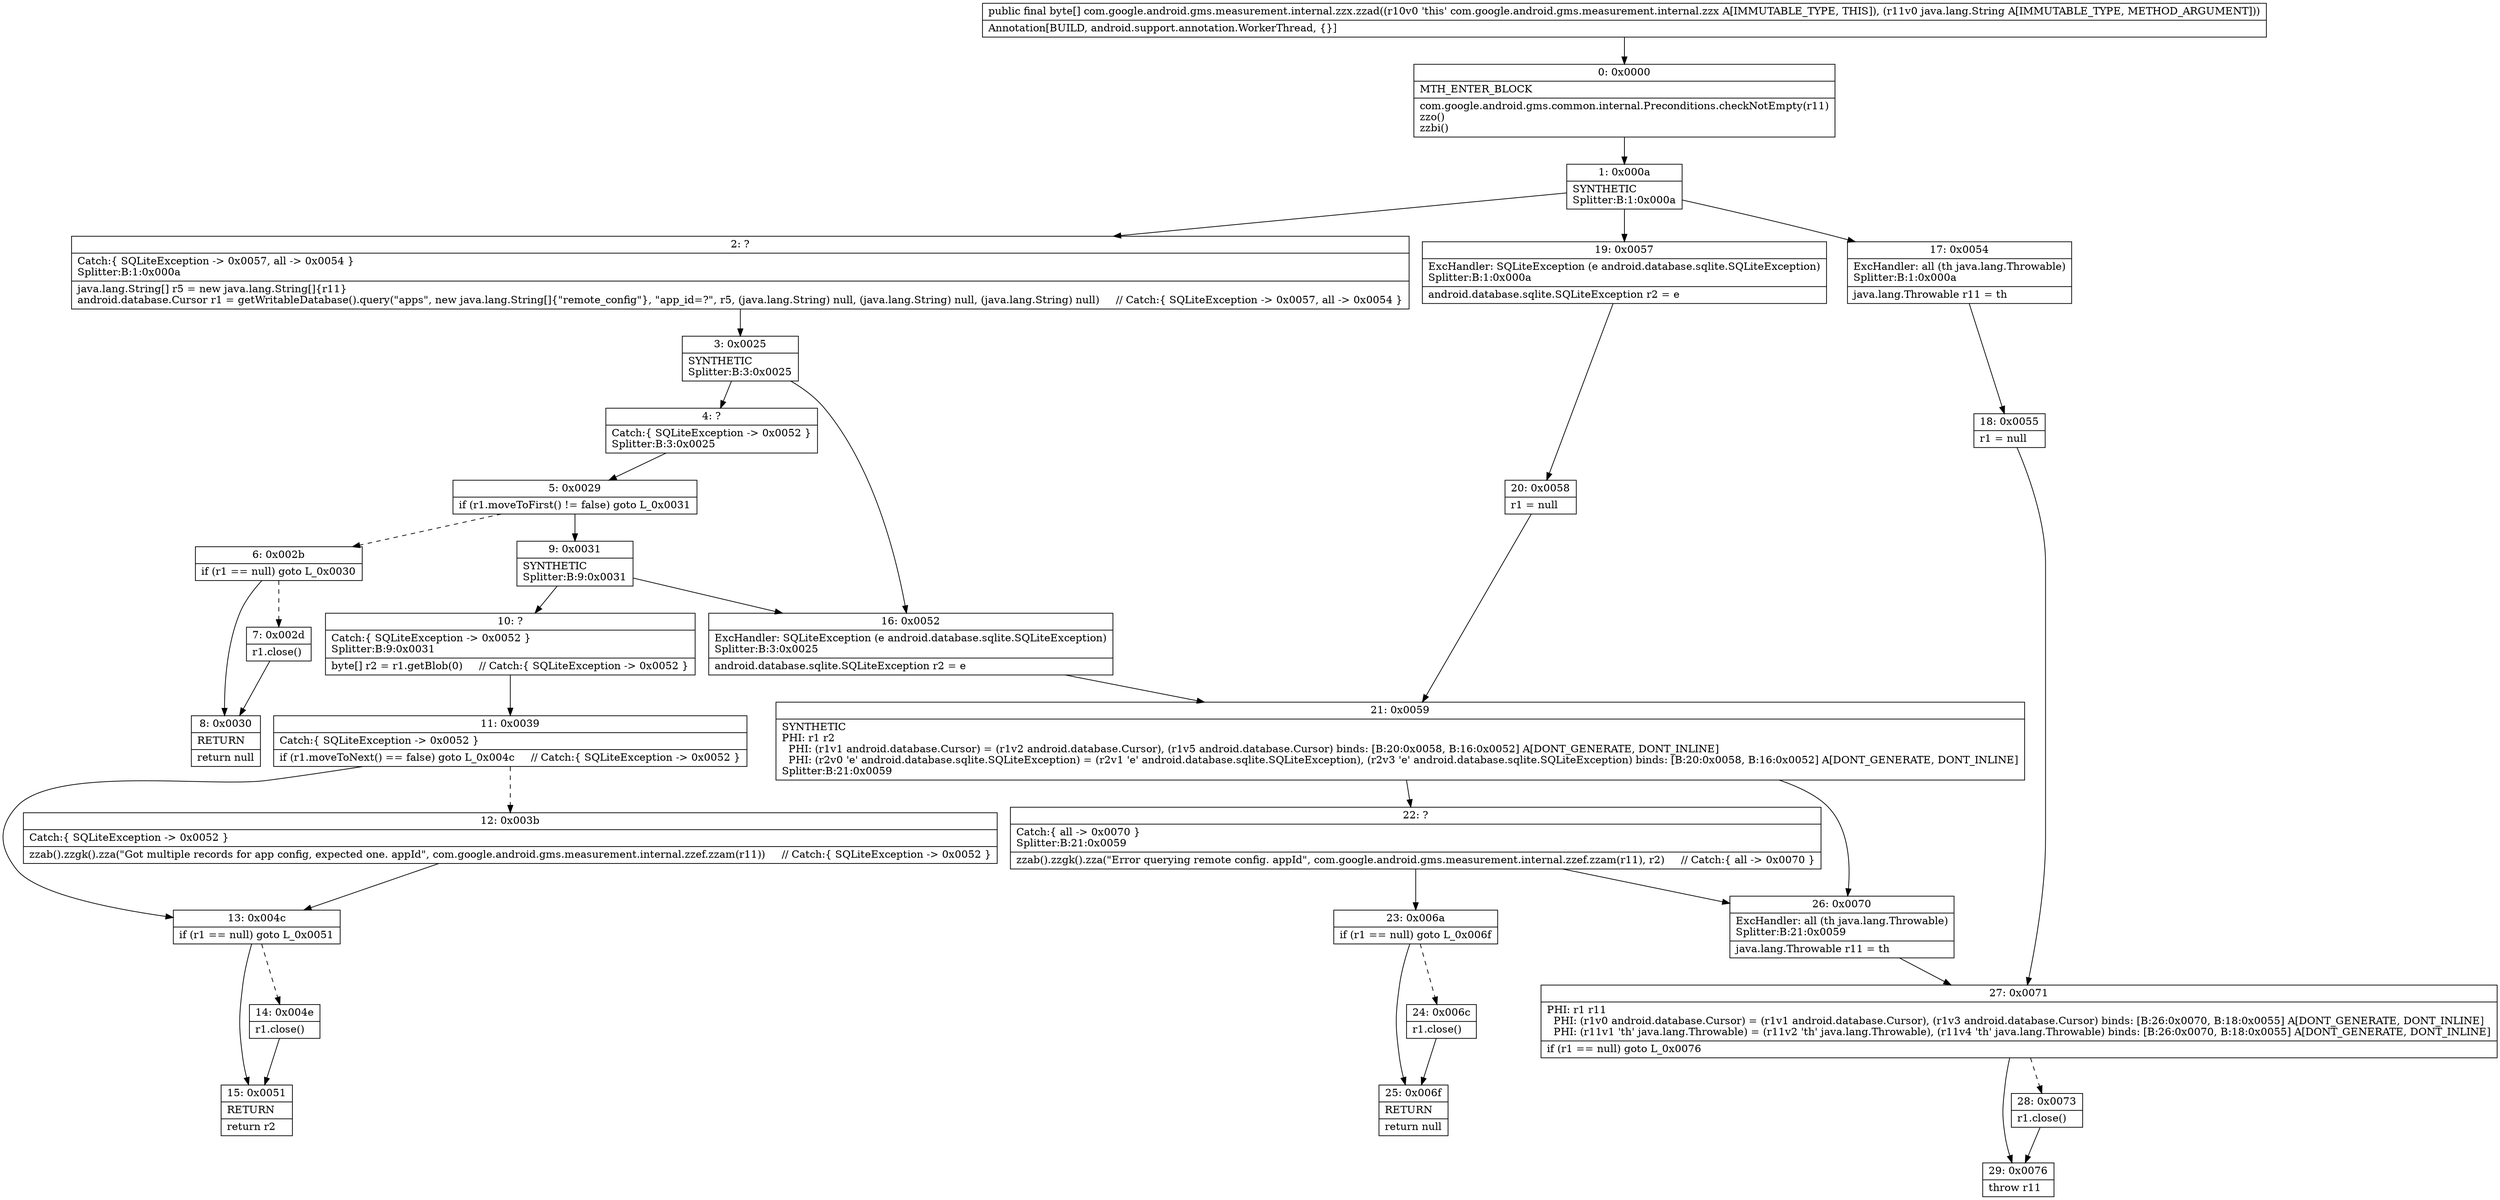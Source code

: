 digraph "CFG forcom.google.android.gms.measurement.internal.zzx.zzad(Ljava\/lang\/String;)[B" {
Node_0 [shape=record,label="{0\:\ 0x0000|MTH_ENTER_BLOCK\l|com.google.android.gms.common.internal.Preconditions.checkNotEmpty(r11)\lzzo()\lzzbi()\l}"];
Node_1 [shape=record,label="{1\:\ 0x000a|SYNTHETIC\lSplitter:B:1:0x000a\l}"];
Node_2 [shape=record,label="{2\:\ ?|Catch:\{ SQLiteException \-\> 0x0057, all \-\> 0x0054 \}\lSplitter:B:1:0x000a\l|java.lang.String[] r5 = new java.lang.String[]\{r11\}\landroid.database.Cursor r1 = getWritableDatabase().query(\"apps\", new java.lang.String[]\{\"remote_config\"\}, \"app_id=?\", r5, (java.lang.String) null, (java.lang.String) null, (java.lang.String) null)     \/\/ Catch:\{ SQLiteException \-\> 0x0057, all \-\> 0x0054 \}\l}"];
Node_3 [shape=record,label="{3\:\ 0x0025|SYNTHETIC\lSplitter:B:3:0x0025\l}"];
Node_4 [shape=record,label="{4\:\ ?|Catch:\{ SQLiteException \-\> 0x0052 \}\lSplitter:B:3:0x0025\l}"];
Node_5 [shape=record,label="{5\:\ 0x0029|if (r1.moveToFirst() != false) goto L_0x0031\l}"];
Node_6 [shape=record,label="{6\:\ 0x002b|if (r1 == null) goto L_0x0030\l}"];
Node_7 [shape=record,label="{7\:\ 0x002d|r1.close()\l}"];
Node_8 [shape=record,label="{8\:\ 0x0030|RETURN\l|return null\l}"];
Node_9 [shape=record,label="{9\:\ 0x0031|SYNTHETIC\lSplitter:B:9:0x0031\l}"];
Node_10 [shape=record,label="{10\:\ ?|Catch:\{ SQLiteException \-\> 0x0052 \}\lSplitter:B:9:0x0031\l|byte[] r2 = r1.getBlob(0)     \/\/ Catch:\{ SQLiteException \-\> 0x0052 \}\l}"];
Node_11 [shape=record,label="{11\:\ 0x0039|Catch:\{ SQLiteException \-\> 0x0052 \}\l|if (r1.moveToNext() == false) goto L_0x004c     \/\/ Catch:\{ SQLiteException \-\> 0x0052 \}\l}"];
Node_12 [shape=record,label="{12\:\ 0x003b|Catch:\{ SQLiteException \-\> 0x0052 \}\l|zzab().zzgk().zza(\"Got multiple records for app config, expected one. appId\", com.google.android.gms.measurement.internal.zzef.zzam(r11))     \/\/ Catch:\{ SQLiteException \-\> 0x0052 \}\l}"];
Node_13 [shape=record,label="{13\:\ 0x004c|if (r1 == null) goto L_0x0051\l}"];
Node_14 [shape=record,label="{14\:\ 0x004e|r1.close()\l}"];
Node_15 [shape=record,label="{15\:\ 0x0051|RETURN\l|return r2\l}"];
Node_16 [shape=record,label="{16\:\ 0x0052|ExcHandler: SQLiteException (e android.database.sqlite.SQLiteException)\lSplitter:B:3:0x0025\l|android.database.sqlite.SQLiteException r2 = e\l}"];
Node_17 [shape=record,label="{17\:\ 0x0054|ExcHandler: all (th java.lang.Throwable)\lSplitter:B:1:0x000a\l|java.lang.Throwable r11 = th\l}"];
Node_18 [shape=record,label="{18\:\ 0x0055|r1 = null\l}"];
Node_19 [shape=record,label="{19\:\ 0x0057|ExcHandler: SQLiteException (e android.database.sqlite.SQLiteException)\lSplitter:B:1:0x000a\l|android.database.sqlite.SQLiteException r2 = e\l}"];
Node_20 [shape=record,label="{20\:\ 0x0058|r1 = null\l}"];
Node_21 [shape=record,label="{21\:\ 0x0059|SYNTHETIC\lPHI: r1 r2 \l  PHI: (r1v1 android.database.Cursor) = (r1v2 android.database.Cursor), (r1v5 android.database.Cursor) binds: [B:20:0x0058, B:16:0x0052] A[DONT_GENERATE, DONT_INLINE]\l  PHI: (r2v0 'e' android.database.sqlite.SQLiteException) = (r2v1 'e' android.database.sqlite.SQLiteException), (r2v3 'e' android.database.sqlite.SQLiteException) binds: [B:20:0x0058, B:16:0x0052] A[DONT_GENERATE, DONT_INLINE]\lSplitter:B:21:0x0059\l}"];
Node_22 [shape=record,label="{22\:\ ?|Catch:\{ all \-\> 0x0070 \}\lSplitter:B:21:0x0059\l|zzab().zzgk().zza(\"Error querying remote config. appId\", com.google.android.gms.measurement.internal.zzef.zzam(r11), r2)     \/\/ Catch:\{ all \-\> 0x0070 \}\l}"];
Node_23 [shape=record,label="{23\:\ 0x006a|if (r1 == null) goto L_0x006f\l}"];
Node_24 [shape=record,label="{24\:\ 0x006c|r1.close()\l}"];
Node_25 [shape=record,label="{25\:\ 0x006f|RETURN\l|return null\l}"];
Node_26 [shape=record,label="{26\:\ 0x0070|ExcHandler: all (th java.lang.Throwable)\lSplitter:B:21:0x0059\l|java.lang.Throwable r11 = th\l}"];
Node_27 [shape=record,label="{27\:\ 0x0071|PHI: r1 r11 \l  PHI: (r1v0 android.database.Cursor) = (r1v1 android.database.Cursor), (r1v3 android.database.Cursor) binds: [B:26:0x0070, B:18:0x0055] A[DONT_GENERATE, DONT_INLINE]\l  PHI: (r11v1 'th' java.lang.Throwable) = (r11v2 'th' java.lang.Throwable), (r11v4 'th' java.lang.Throwable) binds: [B:26:0x0070, B:18:0x0055] A[DONT_GENERATE, DONT_INLINE]\l|if (r1 == null) goto L_0x0076\l}"];
Node_28 [shape=record,label="{28\:\ 0x0073|r1.close()\l}"];
Node_29 [shape=record,label="{29\:\ 0x0076|throw r11\l}"];
MethodNode[shape=record,label="{public final byte[] com.google.android.gms.measurement.internal.zzx.zzad((r10v0 'this' com.google.android.gms.measurement.internal.zzx A[IMMUTABLE_TYPE, THIS]), (r11v0 java.lang.String A[IMMUTABLE_TYPE, METHOD_ARGUMENT]))  | Annotation[BUILD, android.support.annotation.WorkerThread, \{\}]\l}"];
MethodNode -> Node_0;
Node_0 -> Node_1;
Node_1 -> Node_2;
Node_1 -> Node_19;
Node_1 -> Node_17;
Node_2 -> Node_3;
Node_3 -> Node_4;
Node_3 -> Node_16;
Node_4 -> Node_5;
Node_5 -> Node_6[style=dashed];
Node_5 -> Node_9;
Node_6 -> Node_7[style=dashed];
Node_6 -> Node_8;
Node_7 -> Node_8;
Node_9 -> Node_10;
Node_9 -> Node_16;
Node_10 -> Node_11;
Node_11 -> Node_12[style=dashed];
Node_11 -> Node_13;
Node_12 -> Node_13;
Node_13 -> Node_14[style=dashed];
Node_13 -> Node_15;
Node_14 -> Node_15;
Node_16 -> Node_21;
Node_17 -> Node_18;
Node_18 -> Node_27;
Node_19 -> Node_20;
Node_20 -> Node_21;
Node_21 -> Node_22;
Node_21 -> Node_26;
Node_22 -> Node_23;
Node_22 -> Node_26;
Node_23 -> Node_24[style=dashed];
Node_23 -> Node_25;
Node_24 -> Node_25;
Node_26 -> Node_27;
Node_27 -> Node_28[style=dashed];
Node_27 -> Node_29;
Node_28 -> Node_29;
}

